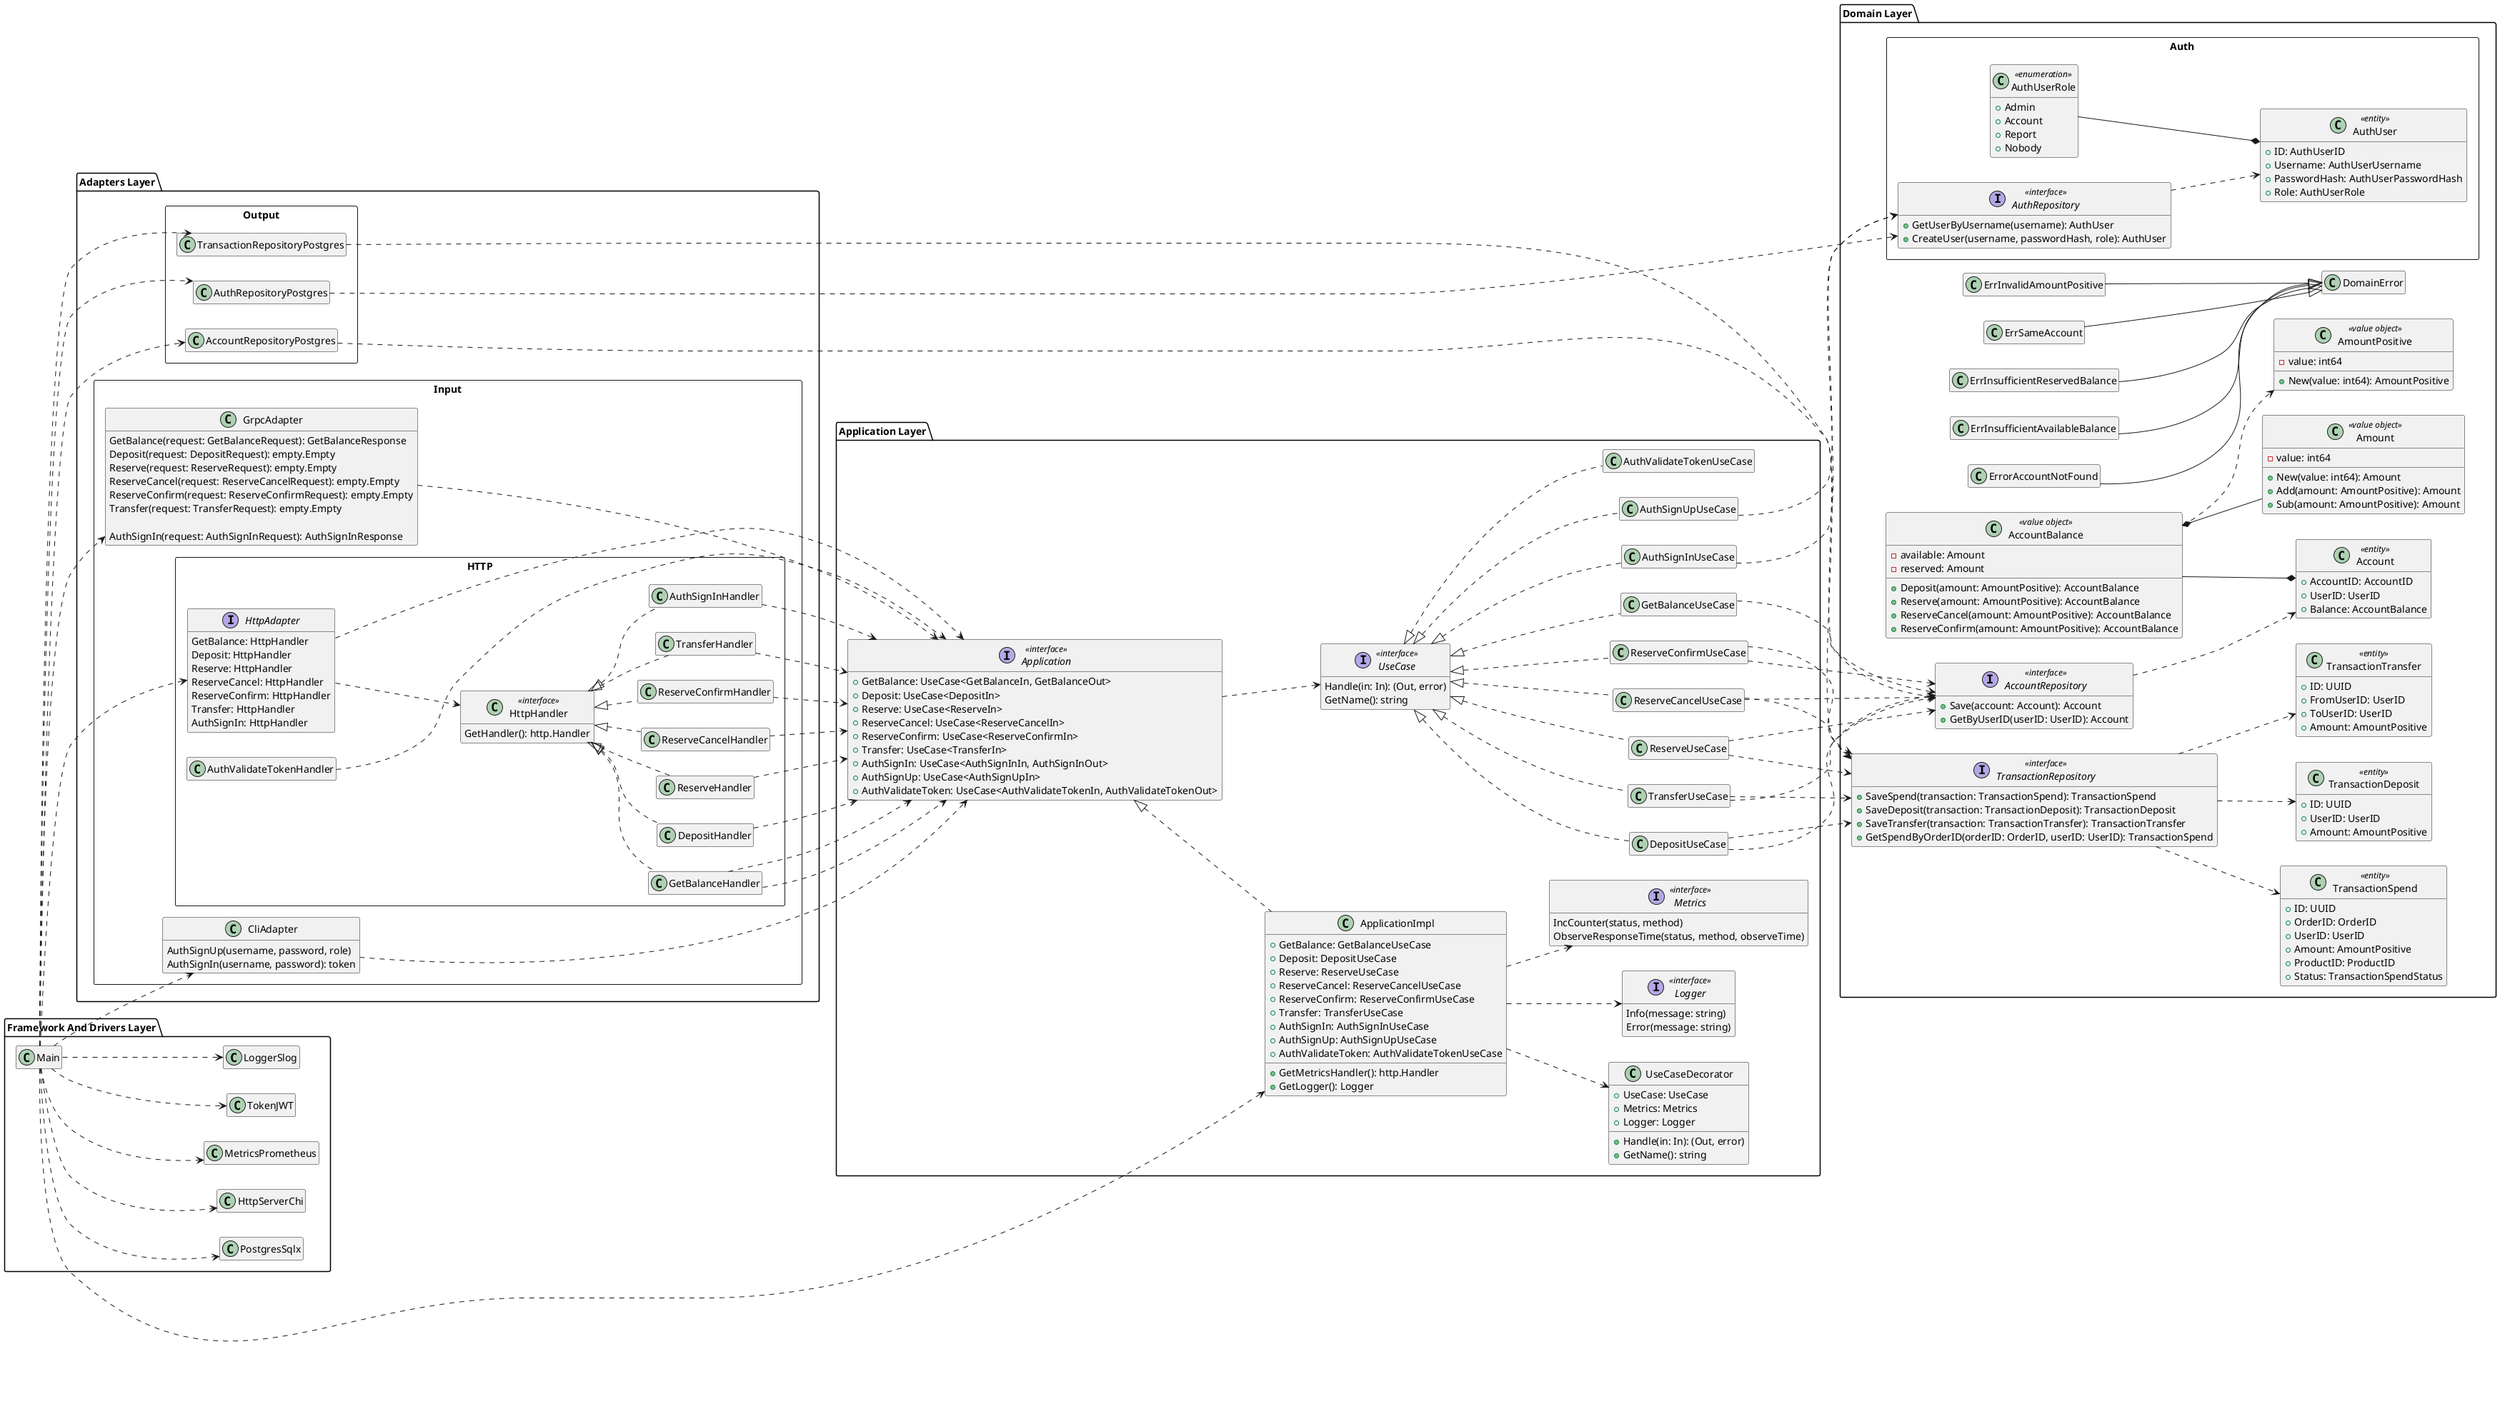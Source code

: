 @startuml

' top to bottom direction
left to right  direction

hide empty members


package "Domain Layer" {
    interface AccountRepository <<interface>> {
        + Save(account: Account): Account
        + GetByUserID(userID: UserID): Account
    }
    class Account <<entity>> {
        + AccountID: AccountID
        + UserID: UserID
        + Balance: AccountBalance
    }
    class AccountBalance <<value object>> {
        - available: Amount
        - reserved: Amount
        + Deposit(amount: AmountPositive): AccountBalance
        + Reserve(amount: AmountPositive): AccountBalance
        + ReserveCancel(amount: AmountPositive): AccountBalance
        + ReserveConfirm(amount: AmountPositive): AccountBalance
    }
    class Amount <<value object>> {
        - value: int64
        + New(value: int64): Amount
        + Add(amount: AmountPositive): Amount
        + Sub(amount: AmountPositive): Amount
    }
    class AmountPositive <<value object>> {
        - value: int64
        + New(value: int64): AmountPositive
    }
    interface TransactionRepository <<interface>> {
        + SaveSpend(transaction: TransactionSpend): TransactionSpend
        + SaveDeposit(transaction: TransactionDeposit): TransactionDeposit
        + SaveTransfer(transaction: TransactionTransfer): TransactionTransfer
        + GetSpendByOrderID(orderID: OrderID, userID: UserID): TransactionSpend
    }
    class TransactionSpend <<entity>> {
        + ID: UUID
        + OrderID: OrderID
        + UserID: UserID
        + Amount: AmountPositive
        + ProductID: ProductID
        + Status: TransactionSpendStatus
    }
    class TransactionDeposit <<entity>> {
        + ID: UUID
        + UserID: UserID
        + Amount: AmountPositive
    }
    class TransactionTransfer <<entity>> {
        + ID: UUID
        + FromUserID: UserID
        + ToUserID: UserID
        + Amount: AmountPositive
    }

    class DomainError
    class ErrorAccountNotFound
    class ErrInsufficientAvailableBalance
    class ErrInsufficientReservedBalance
    class ErrSameAccount
    class ErrInvalidAmountPositive

    rectangle "Auth" {
        class AuthUser <<entity>> {
            + ID: AuthUserID
            + Username: AuthUserUsername
            + PasswordHash: AuthUserPasswordHash
            + Role: AuthUserRole
        }
        
        class AuthUserRole <<enumeration>> {
            + Admin
            + Account
            + Report
            + Nobody
        }

        interface AuthRepository <<interface>> {
            + GetUserByUsername(username): AuthUser
            + CreateUser(username, passwordHash, role): AuthUser
        }

        AuthRepository ..> AuthUser
        AuthUserRole --* AuthUser
    }

    AccountRepository ..> Account
    Account *-up- AccountBalance
    AccountBalance *-- Amount
    AccountBalance ..> AmountPositive
    TransactionRepository ..> TransactionSpend
    TransactionRepository ..> TransactionDeposit
    TransactionRepository ..> TransactionTransfer

    DomainError <|-up- ErrorAccountNotFound
    DomainError <|-up- ErrInsufficientAvailableBalance
    DomainError <|-up- ErrInsufficientReservedBalance
    DomainError <|-up- ErrSameAccount
    DomainError <|-up- ErrInvalidAmountPositive
}

package "Application Layer" {
    interface Application <<interface>> {
        + GetBalance: UseCase<GetBalanceIn, GetBalanceOut>
        + Deposit: UseCase<DepositIn>
        + Reserve: UseCase<ReserveIn>
        + ReserveCancel: UseCase<ReserveCancelIn>
        + ReserveConfirm: UseCase<ReserveConfirmIn>
        + Transfer: UseCase<TransferIn>
        + AuthSignIn: UseCase<AuthSignInIn, AuthSignInOut>
        + AuthSignUp: UseCase<AuthSignUpIn>
        + AuthValidateToken: UseCase<AuthValidateTokenIn, AuthValidateTokenOut>
    }
    
    interface UseCase <<interface>> {
        Handle(in: In): (Out, error)
        GetName(): string
    }

    class UseCaseDecorator {
        + UseCase: UseCase
        + Metrics: Metrics
        + Logger: Logger
        + Handle(in: In): (Out, error)
        + GetName(): string
    }

    class GetBalanceUseCase {}
    class DepositUseCase {}
    class ReserveUseCase {}
    class ReserveCancelUseCase {}
    class ReserveConfirmUseCase {}
    class TransferUseCase {}

    class AuthSignInUseCase {}
    class AuthSignUpUseCase {}
    class AuthValidateTokenUseCase {}

    class ApplicationImpl {
        + GetBalance: GetBalanceUseCase
        + Deposit: DepositUseCase
        + Reserve: ReserveUseCase
        + ReserveCancel: ReserveCancelUseCase
        + ReserveConfirm: ReserveConfirmUseCase
        + Transfer: TransferUseCase
        + AuthSignIn: AuthSignInUseCase
        + AuthSignUp: AuthSignUpUseCase
        + AuthValidateToken: AuthValidateTokenUseCase
        + GetMetricsHandler(): http.Handler
        + GetLogger(): Logger
    }

    interface Logger <<interface>> {
        Info(message: string)
        Error(message: string)
    }

    interface Metrics <<interface>> {
        IncCounter(status, method)
        ObserveResponseTime(status, method, observeTime)
    }

    UseCase <|.. GetBalanceUseCase
    UseCase <|.. DepositUseCase
    UseCase <|.. ReserveUseCase
    UseCase <|.. ReserveCancelUseCase
    UseCase <|.. ReserveConfirmUseCase
    UseCase <|.. TransferUseCase

    UseCase <|.. AuthSignInUseCase
    UseCase <|.. AuthSignUpUseCase
    UseCase <|.. AuthValidateTokenUseCase

    ' AuthSignInUseCase ..> "Domain Layer"
    ' AuthSignUpUseCase ..> "Domain Layer"
    ' AuthValidateTokenUseCase ..> "Domain Layer"
    ' GetBalanceUseCase ..> "Domain Layer"
    ' DepositUseCase ..> "Domain Layer"
    ' ReserveUseCase ..> "Domain Layer"
    ' ReserveCancelUseCase ..> "Domain Layer"
    ' ReserveConfirmUseCase ..> "Domain Layer"
    ' TransferUseCase ..> "Domain Layer"

    AuthSignInUseCase ..> AuthRepository
    AuthSignUpUseCase ..> AuthRepository

    GetBalanceUseCase ..> AccountRepository

    DepositUseCase ..> AccountRepository
    DepositUseCase ..> TransactionRepository

    ReserveUseCase ..> AccountRepository
    ReserveUseCase ..> TransactionRepository

    ReserveCancelUseCase ..> AccountRepository
    ReserveCancelUseCase ..> TransactionRepository

    ReserveConfirmUseCase ..> AccountRepository
    ReserveConfirmUseCase ..> TransactionRepository

    TransferUseCase ..> AccountRepository
    TransferUseCase ..> TransactionRepository

    Application ..> UseCase
    Application <|.. ApplicationImpl
    ApplicationImpl ..> Metrics
    ApplicationImpl ..> Logger
    ApplicationImpl ..> UseCaseDecorator
}

package "Adapters Layer" {
    rectangle "Output" {
        class AccountRepositoryPostgres
        class TransactionRepositoryPostgres
        class AuthRepositoryPostgres

        AccountRepositoryPostgres ..> AccountRepository
        TransactionRepositoryPostgres ..> TransactionRepository
        AuthRepositoryPostgres ..> AuthRepository
    }

    rectangle "Input" {

        rectangle "HTTP" {
            interface HttpAdapter {
                GetBalance: HttpHandler
                Deposit: HttpHandler
                Reserve: HttpHandler
                ReserveCancel: HttpHandler
                ReserveConfirm: HttpHandler
                Transfer: HttpHandler
                AuthSignIn: HttpHandler
            }
            
            class HttpHandler <<interface>> {
                GetHandler(): http.Handler
            }
            
            class GetBalanceHandler implements HttpHandler {}
            class DepositHandler implements HttpHandler {}
            class ReserveHandler implements HttpHandler {}
            class ReserveCancelHandler implements HttpHandler {}
            class ReserveConfirmHandler implements HttpHandler {}
            class TransferHandler implements HttpHandler {}

            class AuthSignInHandler implements HttpHandler {}

            GetBalanceHandler ..> Application
            GetBalanceHandler ..> Application

            DepositHandler ..> Application
            ReserveHandler ..> Application
            ReserveCancelHandler ..> Application
            ReserveConfirmHandler ..> Application
            TransferHandler ..> Application

            AuthSignInHandler ..> Application
            AuthValidateTokenHandler ..> Application
        }
        
        class GrpcAdapter {
            GetBalance(request: GetBalanceRequest): GetBalanceResponse
            Deposit(request: DepositRequest): empty.Empty
            Reserve(request: ReserveRequest): empty.Empty
            ReserveCancel(request: ReserveCancelRequest): empty.Empty
            ReserveConfirm(request: ReserveConfirmRequest): empty.Empty
            Transfer(request: TransferRequest): empty.Empty
            
            AuthSignIn(request: AuthSignInRequest): AuthSignInResponse
        }

        class CliAdapter {
           AuthSignUp(username, password, role)
           AuthSignIn(username, password): token
        }
    }

    HttpAdapter ..> HttpHandler
    HttpAdapter ..> Application
    GrpcAdapter ..> Application
    CliAdapter ..> Application
}

package "Framework And Drivers Layer" {
    class Main {}
    class PostgresSqlx
    class HttpServerChi
    class MetricsPrometheus
    class TokenJWT
    class LoggerSlog


    Main ..> PostgresSqlx
    Main ..> HttpServerChi
    Main ..> MetricsPrometheus
    Main ..> TokenJWT
    Main ..> LoggerSlog
    Main ..> ApplicationImpl
    
    Main ..> AccountRepositoryPostgres
    Main ..> TransactionRepositoryPostgres
    Main ..> AuthRepositoryPostgres
    Main ..> GrpcAdapter
    Main ..> HttpAdapter
    Main ..> CliAdapter
}

' Relationships



@enduml